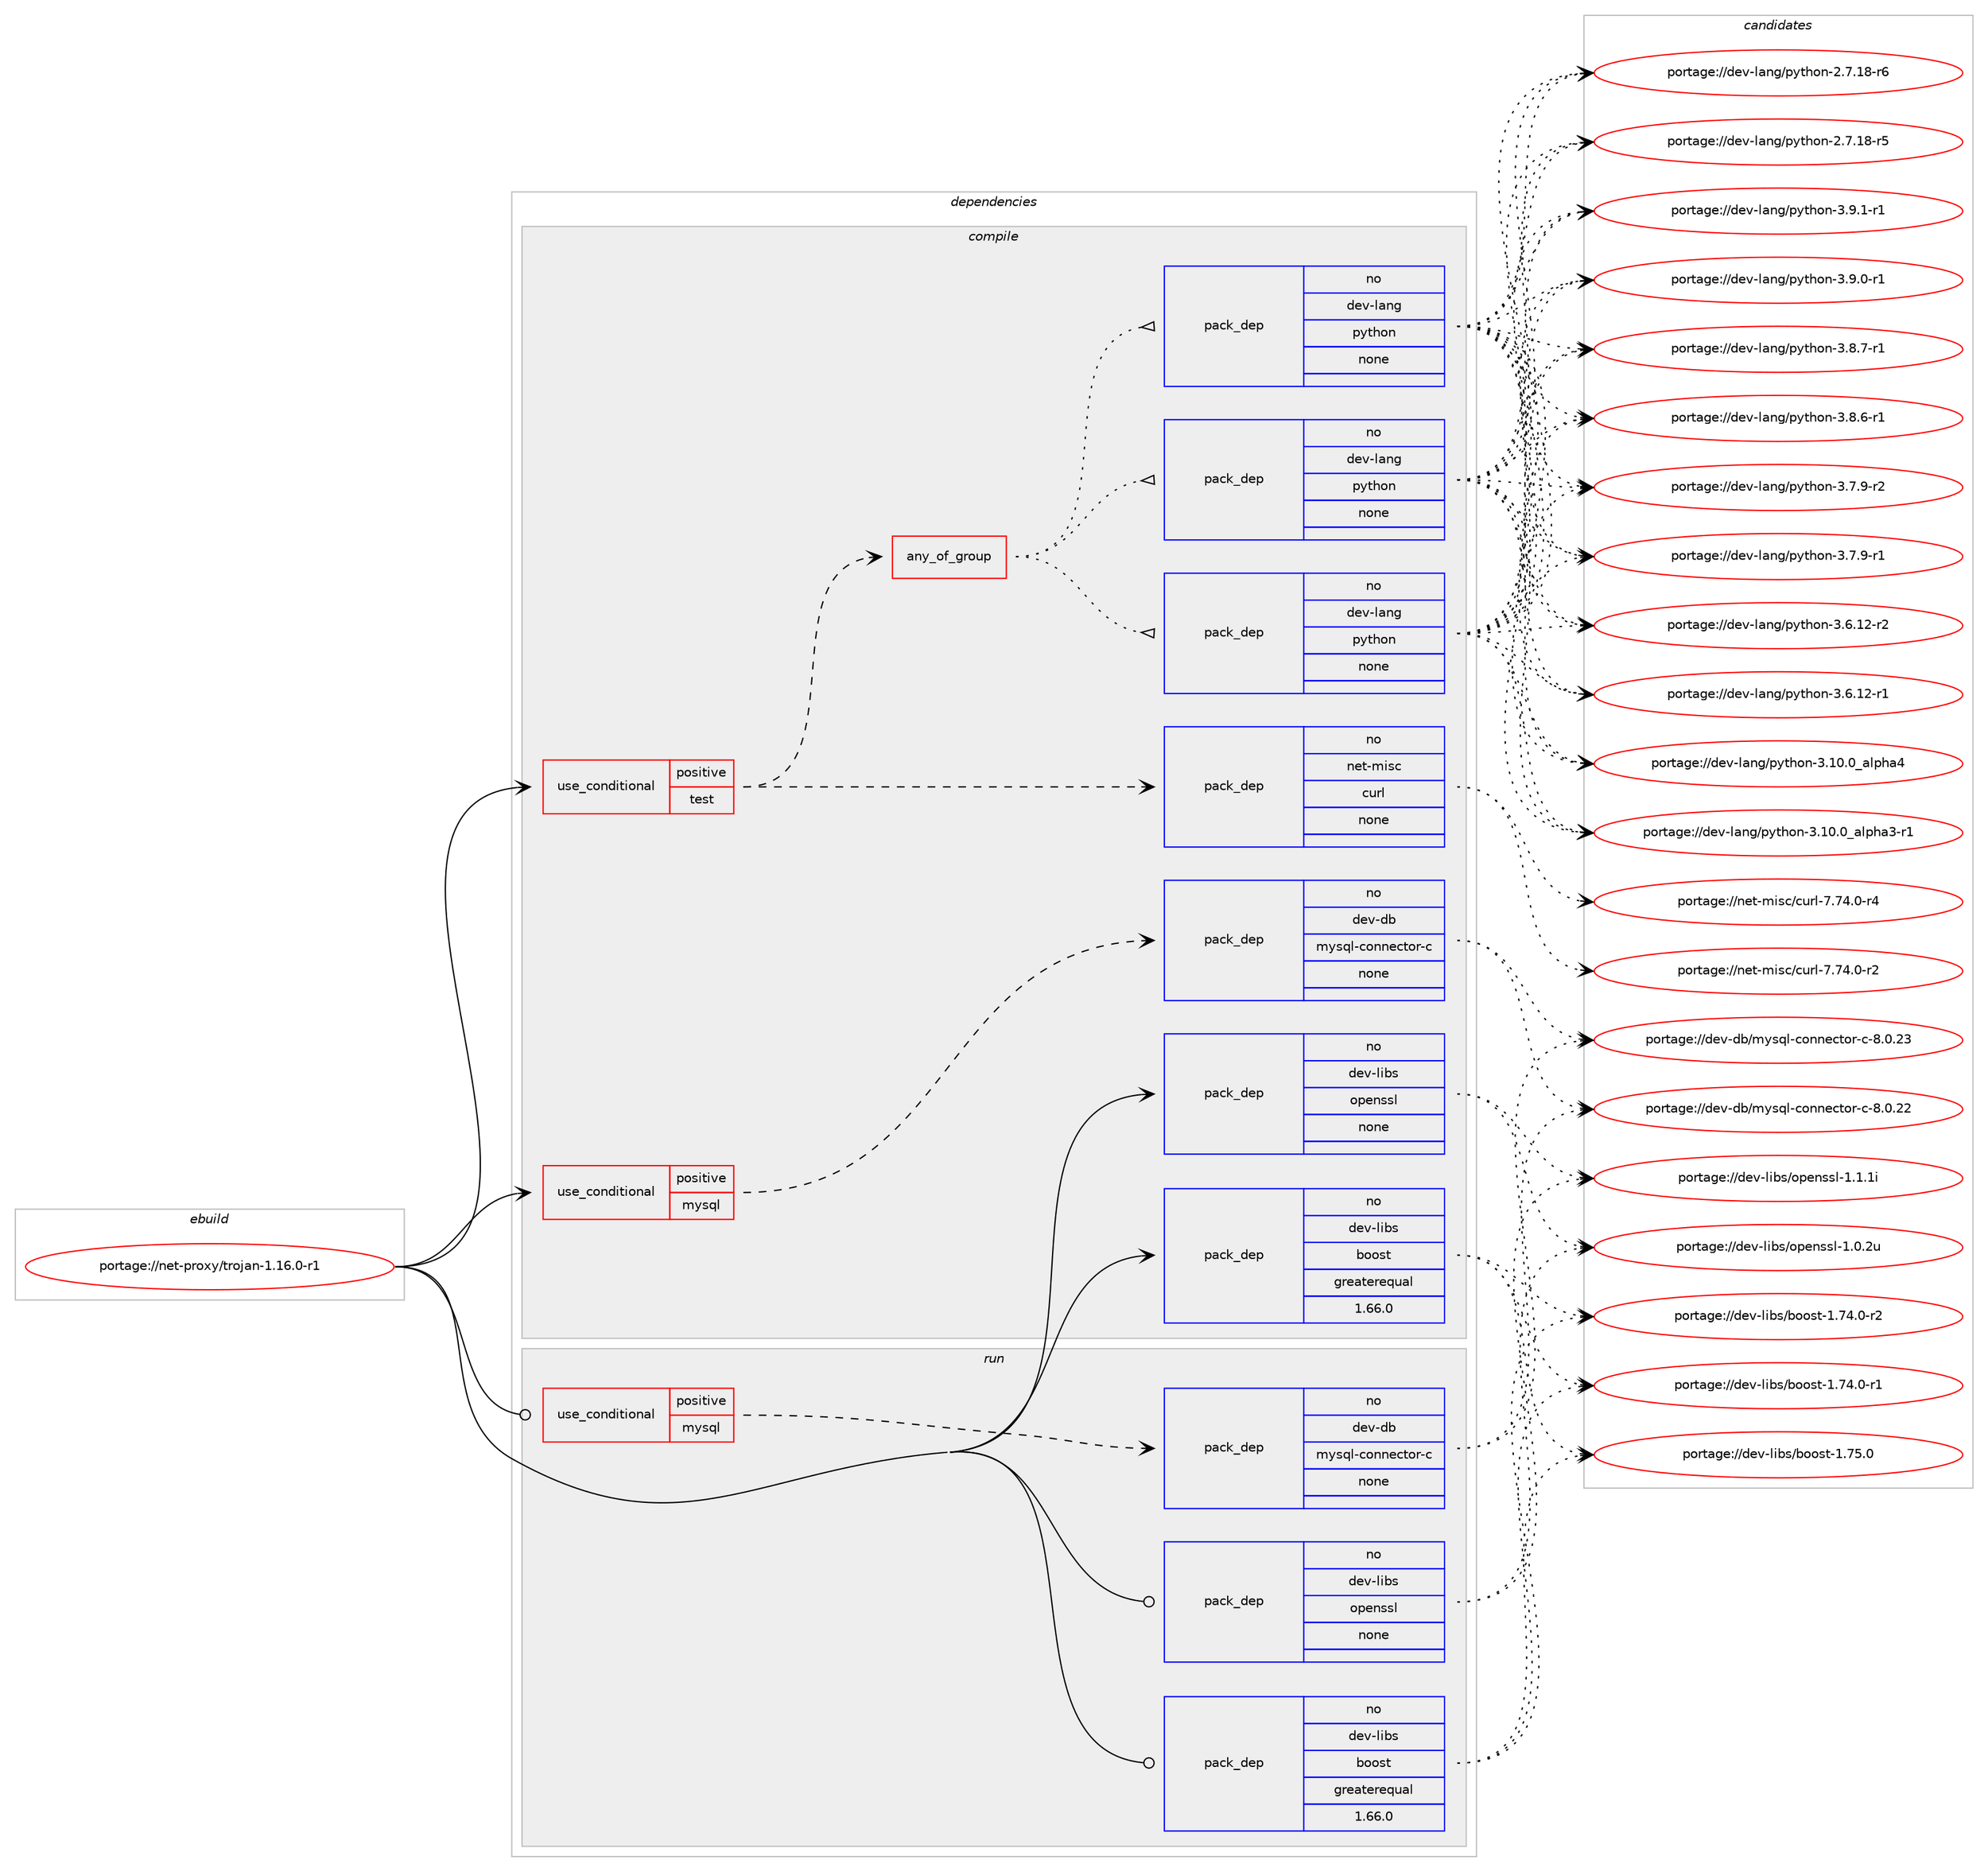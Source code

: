 digraph prolog {

# *************
# Graph options
# *************

newrank=true;
concentrate=true;
compound=true;
graph [rankdir=LR,fontname=Helvetica,fontsize=10,ranksep=1.5];#, ranksep=2.5, nodesep=0.2];
edge  [arrowhead=vee];
node  [fontname=Helvetica,fontsize=10];

# **********
# The ebuild
# **********

subgraph cluster_leftcol {
color=gray;
rank=same;
label=<<i>ebuild</i>>;
id [label="portage://net-proxy/trojan-1.16.0-r1", color=red, width=4, href="../net-proxy/trojan-1.16.0-r1.svg"];
}

# ****************
# The dependencies
# ****************

subgraph cluster_midcol {
color=gray;
label=<<i>dependencies</i>>;
subgraph cluster_compile {
fillcolor="#eeeeee";
style=filled;
label=<<i>compile</i>>;
subgraph cond6770 {
dependency21939 [label=<<TABLE BORDER="0" CELLBORDER="1" CELLSPACING="0" CELLPADDING="4"><TR><TD ROWSPAN="3" CELLPADDING="10">use_conditional</TD></TR><TR><TD>positive</TD></TR><TR><TD>mysql</TD></TR></TABLE>>, shape=none, color=red];
subgraph pack15005 {
dependency21940 [label=<<TABLE BORDER="0" CELLBORDER="1" CELLSPACING="0" CELLPADDING="4" WIDTH="220"><TR><TD ROWSPAN="6" CELLPADDING="30">pack_dep</TD></TR><TR><TD WIDTH="110">no</TD></TR><TR><TD>dev-db</TD></TR><TR><TD>mysql-connector-c</TD></TR><TR><TD>none</TD></TR><TR><TD></TD></TR></TABLE>>, shape=none, color=blue];
}
dependency21939:e -> dependency21940:w [weight=20,style="dashed",arrowhead="vee"];
}
id:e -> dependency21939:w [weight=20,style="solid",arrowhead="vee"];
subgraph cond6771 {
dependency21941 [label=<<TABLE BORDER="0" CELLBORDER="1" CELLSPACING="0" CELLPADDING="4"><TR><TD ROWSPAN="3" CELLPADDING="10">use_conditional</TD></TR><TR><TD>positive</TD></TR><TR><TD>test</TD></TR></TABLE>>, shape=none, color=red];
subgraph pack15006 {
dependency21942 [label=<<TABLE BORDER="0" CELLBORDER="1" CELLSPACING="0" CELLPADDING="4" WIDTH="220"><TR><TD ROWSPAN="6" CELLPADDING="30">pack_dep</TD></TR><TR><TD WIDTH="110">no</TD></TR><TR><TD>net-misc</TD></TR><TR><TD>curl</TD></TR><TR><TD>none</TD></TR><TR><TD></TD></TR></TABLE>>, shape=none, color=blue];
}
dependency21941:e -> dependency21942:w [weight=20,style="dashed",arrowhead="vee"];
subgraph any145 {
dependency21943 [label=<<TABLE BORDER="0" CELLBORDER="1" CELLSPACING="0" CELLPADDING="4"><TR><TD CELLPADDING="10">any_of_group</TD></TR></TABLE>>, shape=none, color=red];subgraph pack15007 {
dependency21944 [label=<<TABLE BORDER="0" CELLBORDER="1" CELLSPACING="0" CELLPADDING="4" WIDTH="220"><TR><TD ROWSPAN="6" CELLPADDING="30">pack_dep</TD></TR><TR><TD WIDTH="110">no</TD></TR><TR><TD>dev-lang</TD></TR><TR><TD>python</TD></TR><TR><TD>none</TD></TR><TR><TD></TD></TR></TABLE>>, shape=none, color=blue];
}
dependency21943:e -> dependency21944:w [weight=20,style="dotted",arrowhead="oinv"];
subgraph pack15008 {
dependency21945 [label=<<TABLE BORDER="0" CELLBORDER="1" CELLSPACING="0" CELLPADDING="4" WIDTH="220"><TR><TD ROWSPAN="6" CELLPADDING="30">pack_dep</TD></TR><TR><TD WIDTH="110">no</TD></TR><TR><TD>dev-lang</TD></TR><TR><TD>python</TD></TR><TR><TD>none</TD></TR><TR><TD></TD></TR></TABLE>>, shape=none, color=blue];
}
dependency21943:e -> dependency21945:w [weight=20,style="dotted",arrowhead="oinv"];
subgraph pack15009 {
dependency21946 [label=<<TABLE BORDER="0" CELLBORDER="1" CELLSPACING="0" CELLPADDING="4" WIDTH="220"><TR><TD ROWSPAN="6" CELLPADDING="30">pack_dep</TD></TR><TR><TD WIDTH="110">no</TD></TR><TR><TD>dev-lang</TD></TR><TR><TD>python</TD></TR><TR><TD>none</TD></TR><TR><TD></TD></TR></TABLE>>, shape=none, color=blue];
}
dependency21943:e -> dependency21946:w [weight=20,style="dotted",arrowhead="oinv"];
}
dependency21941:e -> dependency21943:w [weight=20,style="dashed",arrowhead="vee"];
}
id:e -> dependency21941:w [weight=20,style="solid",arrowhead="vee"];
subgraph pack15010 {
dependency21947 [label=<<TABLE BORDER="0" CELLBORDER="1" CELLSPACING="0" CELLPADDING="4" WIDTH="220"><TR><TD ROWSPAN="6" CELLPADDING="30">pack_dep</TD></TR><TR><TD WIDTH="110">no</TD></TR><TR><TD>dev-libs</TD></TR><TR><TD>boost</TD></TR><TR><TD>greaterequal</TD></TR><TR><TD>1.66.0</TD></TR></TABLE>>, shape=none, color=blue];
}
id:e -> dependency21947:w [weight=20,style="solid",arrowhead="vee"];
subgraph pack15011 {
dependency21948 [label=<<TABLE BORDER="0" CELLBORDER="1" CELLSPACING="0" CELLPADDING="4" WIDTH="220"><TR><TD ROWSPAN="6" CELLPADDING="30">pack_dep</TD></TR><TR><TD WIDTH="110">no</TD></TR><TR><TD>dev-libs</TD></TR><TR><TD>openssl</TD></TR><TR><TD>none</TD></TR><TR><TD></TD></TR></TABLE>>, shape=none, color=blue];
}
id:e -> dependency21948:w [weight=20,style="solid",arrowhead="vee"];
}
subgraph cluster_compileandrun {
fillcolor="#eeeeee";
style=filled;
label=<<i>compile and run</i>>;
}
subgraph cluster_run {
fillcolor="#eeeeee";
style=filled;
label=<<i>run</i>>;
subgraph cond6772 {
dependency21949 [label=<<TABLE BORDER="0" CELLBORDER="1" CELLSPACING="0" CELLPADDING="4"><TR><TD ROWSPAN="3" CELLPADDING="10">use_conditional</TD></TR><TR><TD>positive</TD></TR><TR><TD>mysql</TD></TR></TABLE>>, shape=none, color=red];
subgraph pack15012 {
dependency21950 [label=<<TABLE BORDER="0" CELLBORDER="1" CELLSPACING="0" CELLPADDING="4" WIDTH="220"><TR><TD ROWSPAN="6" CELLPADDING="30">pack_dep</TD></TR><TR><TD WIDTH="110">no</TD></TR><TR><TD>dev-db</TD></TR><TR><TD>mysql-connector-c</TD></TR><TR><TD>none</TD></TR><TR><TD></TD></TR></TABLE>>, shape=none, color=blue];
}
dependency21949:e -> dependency21950:w [weight=20,style="dashed",arrowhead="vee"];
}
id:e -> dependency21949:w [weight=20,style="solid",arrowhead="odot"];
subgraph pack15013 {
dependency21951 [label=<<TABLE BORDER="0" CELLBORDER="1" CELLSPACING="0" CELLPADDING="4" WIDTH="220"><TR><TD ROWSPAN="6" CELLPADDING="30">pack_dep</TD></TR><TR><TD WIDTH="110">no</TD></TR><TR><TD>dev-libs</TD></TR><TR><TD>boost</TD></TR><TR><TD>greaterequal</TD></TR><TR><TD>1.66.0</TD></TR></TABLE>>, shape=none, color=blue];
}
id:e -> dependency21951:w [weight=20,style="solid",arrowhead="odot"];
subgraph pack15014 {
dependency21952 [label=<<TABLE BORDER="0" CELLBORDER="1" CELLSPACING="0" CELLPADDING="4" WIDTH="220"><TR><TD ROWSPAN="6" CELLPADDING="30">pack_dep</TD></TR><TR><TD WIDTH="110">no</TD></TR><TR><TD>dev-libs</TD></TR><TR><TD>openssl</TD></TR><TR><TD>none</TD></TR><TR><TD></TD></TR></TABLE>>, shape=none, color=blue];
}
id:e -> dependency21952:w [weight=20,style="solid",arrowhead="odot"];
}
}

# **************
# The candidates
# **************

subgraph cluster_choices {
rank=same;
color=gray;
label=<<i>candidates</i>>;

subgraph choice15005 {
color=black;
nodesep=1;
choice100101118451009847109121115113108459911111011010199116111114459945564648465051 [label="portage://dev-db/mysql-connector-c-8.0.23", color=red, width=4,href="../dev-db/mysql-connector-c-8.0.23.svg"];
choice100101118451009847109121115113108459911111011010199116111114459945564648465050 [label="portage://dev-db/mysql-connector-c-8.0.22", color=red, width=4,href="../dev-db/mysql-connector-c-8.0.22.svg"];
dependency21940:e -> choice100101118451009847109121115113108459911111011010199116111114459945564648465051:w [style=dotted,weight="100"];
dependency21940:e -> choice100101118451009847109121115113108459911111011010199116111114459945564648465050:w [style=dotted,weight="100"];
}
subgraph choice15006 {
color=black;
nodesep=1;
choice11010111645109105115994799117114108455546555246484511452 [label="portage://net-misc/curl-7.74.0-r4", color=red, width=4,href="../net-misc/curl-7.74.0-r4.svg"];
choice11010111645109105115994799117114108455546555246484511450 [label="portage://net-misc/curl-7.74.0-r2", color=red, width=4,href="../net-misc/curl-7.74.0-r2.svg"];
dependency21942:e -> choice11010111645109105115994799117114108455546555246484511452:w [style=dotted,weight="100"];
dependency21942:e -> choice11010111645109105115994799117114108455546555246484511450:w [style=dotted,weight="100"];
}
subgraph choice15007 {
color=black;
nodesep=1;
choice1001011184510897110103471121211161041111104551465746494511449 [label="portage://dev-lang/python-3.9.1-r1", color=red, width=4,href="../dev-lang/python-3.9.1-r1.svg"];
choice1001011184510897110103471121211161041111104551465746484511449 [label="portage://dev-lang/python-3.9.0-r1", color=red, width=4,href="../dev-lang/python-3.9.0-r1.svg"];
choice1001011184510897110103471121211161041111104551465646554511449 [label="portage://dev-lang/python-3.8.7-r1", color=red, width=4,href="../dev-lang/python-3.8.7-r1.svg"];
choice1001011184510897110103471121211161041111104551465646544511449 [label="portage://dev-lang/python-3.8.6-r1", color=red, width=4,href="../dev-lang/python-3.8.6-r1.svg"];
choice1001011184510897110103471121211161041111104551465546574511450 [label="portage://dev-lang/python-3.7.9-r2", color=red, width=4,href="../dev-lang/python-3.7.9-r2.svg"];
choice1001011184510897110103471121211161041111104551465546574511449 [label="portage://dev-lang/python-3.7.9-r1", color=red, width=4,href="../dev-lang/python-3.7.9-r1.svg"];
choice100101118451089711010347112121116104111110455146544649504511450 [label="portage://dev-lang/python-3.6.12-r2", color=red, width=4,href="../dev-lang/python-3.6.12-r2.svg"];
choice100101118451089711010347112121116104111110455146544649504511449 [label="portage://dev-lang/python-3.6.12-r1", color=red, width=4,href="../dev-lang/python-3.6.12-r1.svg"];
choice1001011184510897110103471121211161041111104551464948464895971081121049752 [label="portage://dev-lang/python-3.10.0_alpha4", color=red, width=4,href="../dev-lang/python-3.10.0_alpha4.svg"];
choice10010111845108971101034711212111610411111045514649484648959710811210497514511449 [label="portage://dev-lang/python-3.10.0_alpha3-r1", color=red, width=4,href="../dev-lang/python-3.10.0_alpha3-r1.svg"];
choice100101118451089711010347112121116104111110455046554649564511454 [label="portage://dev-lang/python-2.7.18-r6", color=red, width=4,href="../dev-lang/python-2.7.18-r6.svg"];
choice100101118451089711010347112121116104111110455046554649564511453 [label="portage://dev-lang/python-2.7.18-r5", color=red, width=4,href="../dev-lang/python-2.7.18-r5.svg"];
dependency21944:e -> choice1001011184510897110103471121211161041111104551465746494511449:w [style=dotted,weight="100"];
dependency21944:e -> choice1001011184510897110103471121211161041111104551465746484511449:w [style=dotted,weight="100"];
dependency21944:e -> choice1001011184510897110103471121211161041111104551465646554511449:w [style=dotted,weight="100"];
dependency21944:e -> choice1001011184510897110103471121211161041111104551465646544511449:w [style=dotted,weight="100"];
dependency21944:e -> choice1001011184510897110103471121211161041111104551465546574511450:w [style=dotted,weight="100"];
dependency21944:e -> choice1001011184510897110103471121211161041111104551465546574511449:w [style=dotted,weight="100"];
dependency21944:e -> choice100101118451089711010347112121116104111110455146544649504511450:w [style=dotted,weight="100"];
dependency21944:e -> choice100101118451089711010347112121116104111110455146544649504511449:w [style=dotted,weight="100"];
dependency21944:e -> choice1001011184510897110103471121211161041111104551464948464895971081121049752:w [style=dotted,weight="100"];
dependency21944:e -> choice10010111845108971101034711212111610411111045514649484648959710811210497514511449:w [style=dotted,weight="100"];
dependency21944:e -> choice100101118451089711010347112121116104111110455046554649564511454:w [style=dotted,weight="100"];
dependency21944:e -> choice100101118451089711010347112121116104111110455046554649564511453:w [style=dotted,weight="100"];
}
subgraph choice15008 {
color=black;
nodesep=1;
choice1001011184510897110103471121211161041111104551465746494511449 [label="portage://dev-lang/python-3.9.1-r1", color=red, width=4,href="../dev-lang/python-3.9.1-r1.svg"];
choice1001011184510897110103471121211161041111104551465746484511449 [label="portage://dev-lang/python-3.9.0-r1", color=red, width=4,href="../dev-lang/python-3.9.0-r1.svg"];
choice1001011184510897110103471121211161041111104551465646554511449 [label="portage://dev-lang/python-3.8.7-r1", color=red, width=4,href="../dev-lang/python-3.8.7-r1.svg"];
choice1001011184510897110103471121211161041111104551465646544511449 [label="portage://dev-lang/python-3.8.6-r1", color=red, width=4,href="../dev-lang/python-3.8.6-r1.svg"];
choice1001011184510897110103471121211161041111104551465546574511450 [label="portage://dev-lang/python-3.7.9-r2", color=red, width=4,href="../dev-lang/python-3.7.9-r2.svg"];
choice1001011184510897110103471121211161041111104551465546574511449 [label="portage://dev-lang/python-3.7.9-r1", color=red, width=4,href="../dev-lang/python-3.7.9-r1.svg"];
choice100101118451089711010347112121116104111110455146544649504511450 [label="portage://dev-lang/python-3.6.12-r2", color=red, width=4,href="../dev-lang/python-3.6.12-r2.svg"];
choice100101118451089711010347112121116104111110455146544649504511449 [label="portage://dev-lang/python-3.6.12-r1", color=red, width=4,href="../dev-lang/python-3.6.12-r1.svg"];
choice1001011184510897110103471121211161041111104551464948464895971081121049752 [label="portage://dev-lang/python-3.10.0_alpha4", color=red, width=4,href="../dev-lang/python-3.10.0_alpha4.svg"];
choice10010111845108971101034711212111610411111045514649484648959710811210497514511449 [label="portage://dev-lang/python-3.10.0_alpha3-r1", color=red, width=4,href="../dev-lang/python-3.10.0_alpha3-r1.svg"];
choice100101118451089711010347112121116104111110455046554649564511454 [label="portage://dev-lang/python-2.7.18-r6", color=red, width=4,href="../dev-lang/python-2.7.18-r6.svg"];
choice100101118451089711010347112121116104111110455046554649564511453 [label="portage://dev-lang/python-2.7.18-r5", color=red, width=4,href="../dev-lang/python-2.7.18-r5.svg"];
dependency21945:e -> choice1001011184510897110103471121211161041111104551465746494511449:w [style=dotted,weight="100"];
dependency21945:e -> choice1001011184510897110103471121211161041111104551465746484511449:w [style=dotted,weight="100"];
dependency21945:e -> choice1001011184510897110103471121211161041111104551465646554511449:w [style=dotted,weight="100"];
dependency21945:e -> choice1001011184510897110103471121211161041111104551465646544511449:w [style=dotted,weight="100"];
dependency21945:e -> choice1001011184510897110103471121211161041111104551465546574511450:w [style=dotted,weight="100"];
dependency21945:e -> choice1001011184510897110103471121211161041111104551465546574511449:w [style=dotted,weight="100"];
dependency21945:e -> choice100101118451089711010347112121116104111110455146544649504511450:w [style=dotted,weight="100"];
dependency21945:e -> choice100101118451089711010347112121116104111110455146544649504511449:w [style=dotted,weight="100"];
dependency21945:e -> choice1001011184510897110103471121211161041111104551464948464895971081121049752:w [style=dotted,weight="100"];
dependency21945:e -> choice10010111845108971101034711212111610411111045514649484648959710811210497514511449:w [style=dotted,weight="100"];
dependency21945:e -> choice100101118451089711010347112121116104111110455046554649564511454:w [style=dotted,weight="100"];
dependency21945:e -> choice100101118451089711010347112121116104111110455046554649564511453:w [style=dotted,weight="100"];
}
subgraph choice15009 {
color=black;
nodesep=1;
choice1001011184510897110103471121211161041111104551465746494511449 [label="portage://dev-lang/python-3.9.1-r1", color=red, width=4,href="../dev-lang/python-3.9.1-r1.svg"];
choice1001011184510897110103471121211161041111104551465746484511449 [label="portage://dev-lang/python-3.9.0-r1", color=red, width=4,href="../dev-lang/python-3.9.0-r1.svg"];
choice1001011184510897110103471121211161041111104551465646554511449 [label="portage://dev-lang/python-3.8.7-r1", color=red, width=4,href="../dev-lang/python-3.8.7-r1.svg"];
choice1001011184510897110103471121211161041111104551465646544511449 [label="portage://dev-lang/python-3.8.6-r1", color=red, width=4,href="../dev-lang/python-3.8.6-r1.svg"];
choice1001011184510897110103471121211161041111104551465546574511450 [label="portage://dev-lang/python-3.7.9-r2", color=red, width=4,href="../dev-lang/python-3.7.9-r2.svg"];
choice1001011184510897110103471121211161041111104551465546574511449 [label="portage://dev-lang/python-3.7.9-r1", color=red, width=4,href="../dev-lang/python-3.7.9-r1.svg"];
choice100101118451089711010347112121116104111110455146544649504511450 [label="portage://dev-lang/python-3.6.12-r2", color=red, width=4,href="../dev-lang/python-3.6.12-r2.svg"];
choice100101118451089711010347112121116104111110455146544649504511449 [label="portage://dev-lang/python-3.6.12-r1", color=red, width=4,href="../dev-lang/python-3.6.12-r1.svg"];
choice1001011184510897110103471121211161041111104551464948464895971081121049752 [label="portage://dev-lang/python-3.10.0_alpha4", color=red, width=4,href="../dev-lang/python-3.10.0_alpha4.svg"];
choice10010111845108971101034711212111610411111045514649484648959710811210497514511449 [label="portage://dev-lang/python-3.10.0_alpha3-r1", color=red, width=4,href="../dev-lang/python-3.10.0_alpha3-r1.svg"];
choice100101118451089711010347112121116104111110455046554649564511454 [label="portage://dev-lang/python-2.7.18-r6", color=red, width=4,href="../dev-lang/python-2.7.18-r6.svg"];
choice100101118451089711010347112121116104111110455046554649564511453 [label="portage://dev-lang/python-2.7.18-r5", color=red, width=4,href="../dev-lang/python-2.7.18-r5.svg"];
dependency21946:e -> choice1001011184510897110103471121211161041111104551465746494511449:w [style=dotted,weight="100"];
dependency21946:e -> choice1001011184510897110103471121211161041111104551465746484511449:w [style=dotted,weight="100"];
dependency21946:e -> choice1001011184510897110103471121211161041111104551465646554511449:w [style=dotted,weight="100"];
dependency21946:e -> choice1001011184510897110103471121211161041111104551465646544511449:w [style=dotted,weight="100"];
dependency21946:e -> choice1001011184510897110103471121211161041111104551465546574511450:w [style=dotted,weight="100"];
dependency21946:e -> choice1001011184510897110103471121211161041111104551465546574511449:w [style=dotted,weight="100"];
dependency21946:e -> choice100101118451089711010347112121116104111110455146544649504511450:w [style=dotted,weight="100"];
dependency21946:e -> choice100101118451089711010347112121116104111110455146544649504511449:w [style=dotted,weight="100"];
dependency21946:e -> choice1001011184510897110103471121211161041111104551464948464895971081121049752:w [style=dotted,weight="100"];
dependency21946:e -> choice10010111845108971101034711212111610411111045514649484648959710811210497514511449:w [style=dotted,weight="100"];
dependency21946:e -> choice100101118451089711010347112121116104111110455046554649564511454:w [style=dotted,weight="100"];
dependency21946:e -> choice100101118451089711010347112121116104111110455046554649564511453:w [style=dotted,weight="100"];
}
subgraph choice15010 {
color=black;
nodesep=1;
choice1001011184510810598115479811111111511645494655534648 [label="portage://dev-libs/boost-1.75.0", color=red, width=4,href="../dev-libs/boost-1.75.0.svg"];
choice10010111845108105981154798111111115116454946555246484511450 [label="portage://dev-libs/boost-1.74.0-r2", color=red, width=4,href="../dev-libs/boost-1.74.0-r2.svg"];
choice10010111845108105981154798111111115116454946555246484511449 [label="portage://dev-libs/boost-1.74.0-r1", color=red, width=4,href="../dev-libs/boost-1.74.0-r1.svg"];
dependency21947:e -> choice1001011184510810598115479811111111511645494655534648:w [style=dotted,weight="100"];
dependency21947:e -> choice10010111845108105981154798111111115116454946555246484511450:w [style=dotted,weight="100"];
dependency21947:e -> choice10010111845108105981154798111111115116454946555246484511449:w [style=dotted,weight="100"];
}
subgraph choice15011 {
color=black;
nodesep=1;
choice100101118451081059811547111112101110115115108454946494649105 [label="portage://dev-libs/openssl-1.1.1i", color=red, width=4,href="../dev-libs/openssl-1.1.1i.svg"];
choice100101118451081059811547111112101110115115108454946484650117 [label="portage://dev-libs/openssl-1.0.2u", color=red, width=4,href="../dev-libs/openssl-1.0.2u.svg"];
dependency21948:e -> choice100101118451081059811547111112101110115115108454946494649105:w [style=dotted,weight="100"];
dependency21948:e -> choice100101118451081059811547111112101110115115108454946484650117:w [style=dotted,weight="100"];
}
subgraph choice15012 {
color=black;
nodesep=1;
choice100101118451009847109121115113108459911111011010199116111114459945564648465051 [label="portage://dev-db/mysql-connector-c-8.0.23", color=red, width=4,href="../dev-db/mysql-connector-c-8.0.23.svg"];
choice100101118451009847109121115113108459911111011010199116111114459945564648465050 [label="portage://dev-db/mysql-connector-c-8.0.22", color=red, width=4,href="../dev-db/mysql-connector-c-8.0.22.svg"];
dependency21950:e -> choice100101118451009847109121115113108459911111011010199116111114459945564648465051:w [style=dotted,weight="100"];
dependency21950:e -> choice100101118451009847109121115113108459911111011010199116111114459945564648465050:w [style=dotted,weight="100"];
}
subgraph choice15013 {
color=black;
nodesep=1;
choice1001011184510810598115479811111111511645494655534648 [label="portage://dev-libs/boost-1.75.0", color=red, width=4,href="../dev-libs/boost-1.75.0.svg"];
choice10010111845108105981154798111111115116454946555246484511450 [label="portage://dev-libs/boost-1.74.0-r2", color=red, width=4,href="../dev-libs/boost-1.74.0-r2.svg"];
choice10010111845108105981154798111111115116454946555246484511449 [label="portage://dev-libs/boost-1.74.0-r1", color=red, width=4,href="../dev-libs/boost-1.74.0-r1.svg"];
dependency21951:e -> choice1001011184510810598115479811111111511645494655534648:w [style=dotted,weight="100"];
dependency21951:e -> choice10010111845108105981154798111111115116454946555246484511450:w [style=dotted,weight="100"];
dependency21951:e -> choice10010111845108105981154798111111115116454946555246484511449:w [style=dotted,weight="100"];
}
subgraph choice15014 {
color=black;
nodesep=1;
choice100101118451081059811547111112101110115115108454946494649105 [label="portage://dev-libs/openssl-1.1.1i", color=red, width=4,href="../dev-libs/openssl-1.1.1i.svg"];
choice100101118451081059811547111112101110115115108454946484650117 [label="portage://dev-libs/openssl-1.0.2u", color=red, width=4,href="../dev-libs/openssl-1.0.2u.svg"];
dependency21952:e -> choice100101118451081059811547111112101110115115108454946494649105:w [style=dotted,weight="100"];
dependency21952:e -> choice100101118451081059811547111112101110115115108454946484650117:w [style=dotted,weight="100"];
}
}

}
